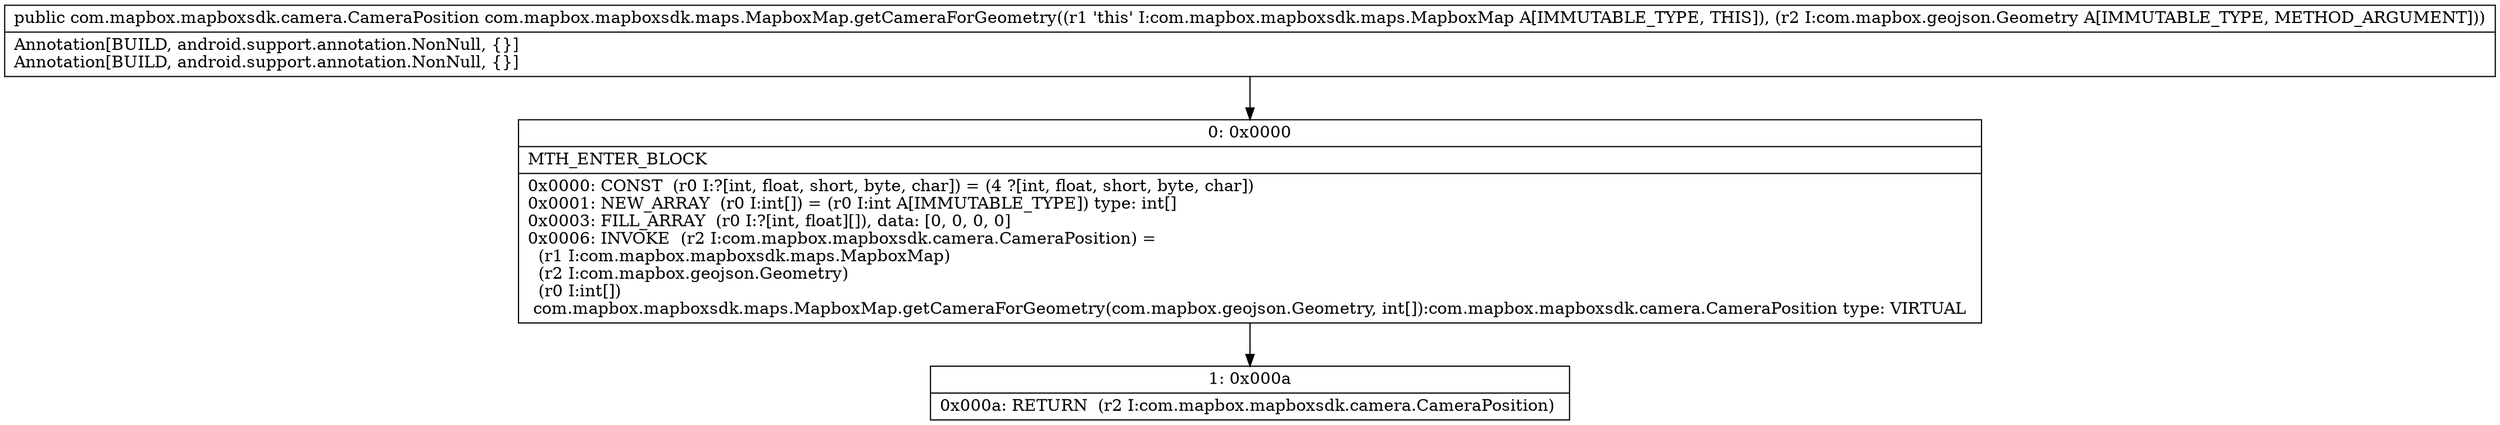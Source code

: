 digraph "CFG forcom.mapbox.mapboxsdk.maps.MapboxMap.getCameraForGeometry(Lcom\/mapbox\/geojson\/Geometry;)Lcom\/mapbox\/mapboxsdk\/camera\/CameraPosition;" {
Node_0 [shape=record,label="{0\:\ 0x0000|MTH_ENTER_BLOCK\l|0x0000: CONST  (r0 I:?[int, float, short, byte, char]) = (4 ?[int, float, short, byte, char]) \l0x0001: NEW_ARRAY  (r0 I:int[]) = (r0 I:int A[IMMUTABLE_TYPE]) type: int[] \l0x0003: FILL_ARRAY  (r0 I:?[int, float][]), data: [0, 0, 0, 0] \l0x0006: INVOKE  (r2 I:com.mapbox.mapboxsdk.camera.CameraPosition) = \l  (r1 I:com.mapbox.mapboxsdk.maps.MapboxMap)\l  (r2 I:com.mapbox.geojson.Geometry)\l  (r0 I:int[])\l com.mapbox.mapboxsdk.maps.MapboxMap.getCameraForGeometry(com.mapbox.geojson.Geometry, int[]):com.mapbox.mapboxsdk.camera.CameraPosition type: VIRTUAL \l}"];
Node_1 [shape=record,label="{1\:\ 0x000a|0x000a: RETURN  (r2 I:com.mapbox.mapboxsdk.camera.CameraPosition) \l}"];
MethodNode[shape=record,label="{public com.mapbox.mapboxsdk.camera.CameraPosition com.mapbox.mapboxsdk.maps.MapboxMap.getCameraForGeometry((r1 'this' I:com.mapbox.mapboxsdk.maps.MapboxMap A[IMMUTABLE_TYPE, THIS]), (r2 I:com.mapbox.geojson.Geometry A[IMMUTABLE_TYPE, METHOD_ARGUMENT]))  | Annotation[BUILD, android.support.annotation.NonNull, \{\}]\lAnnotation[BUILD, android.support.annotation.NonNull, \{\}]\l}"];
MethodNode -> Node_0;
Node_0 -> Node_1;
}

